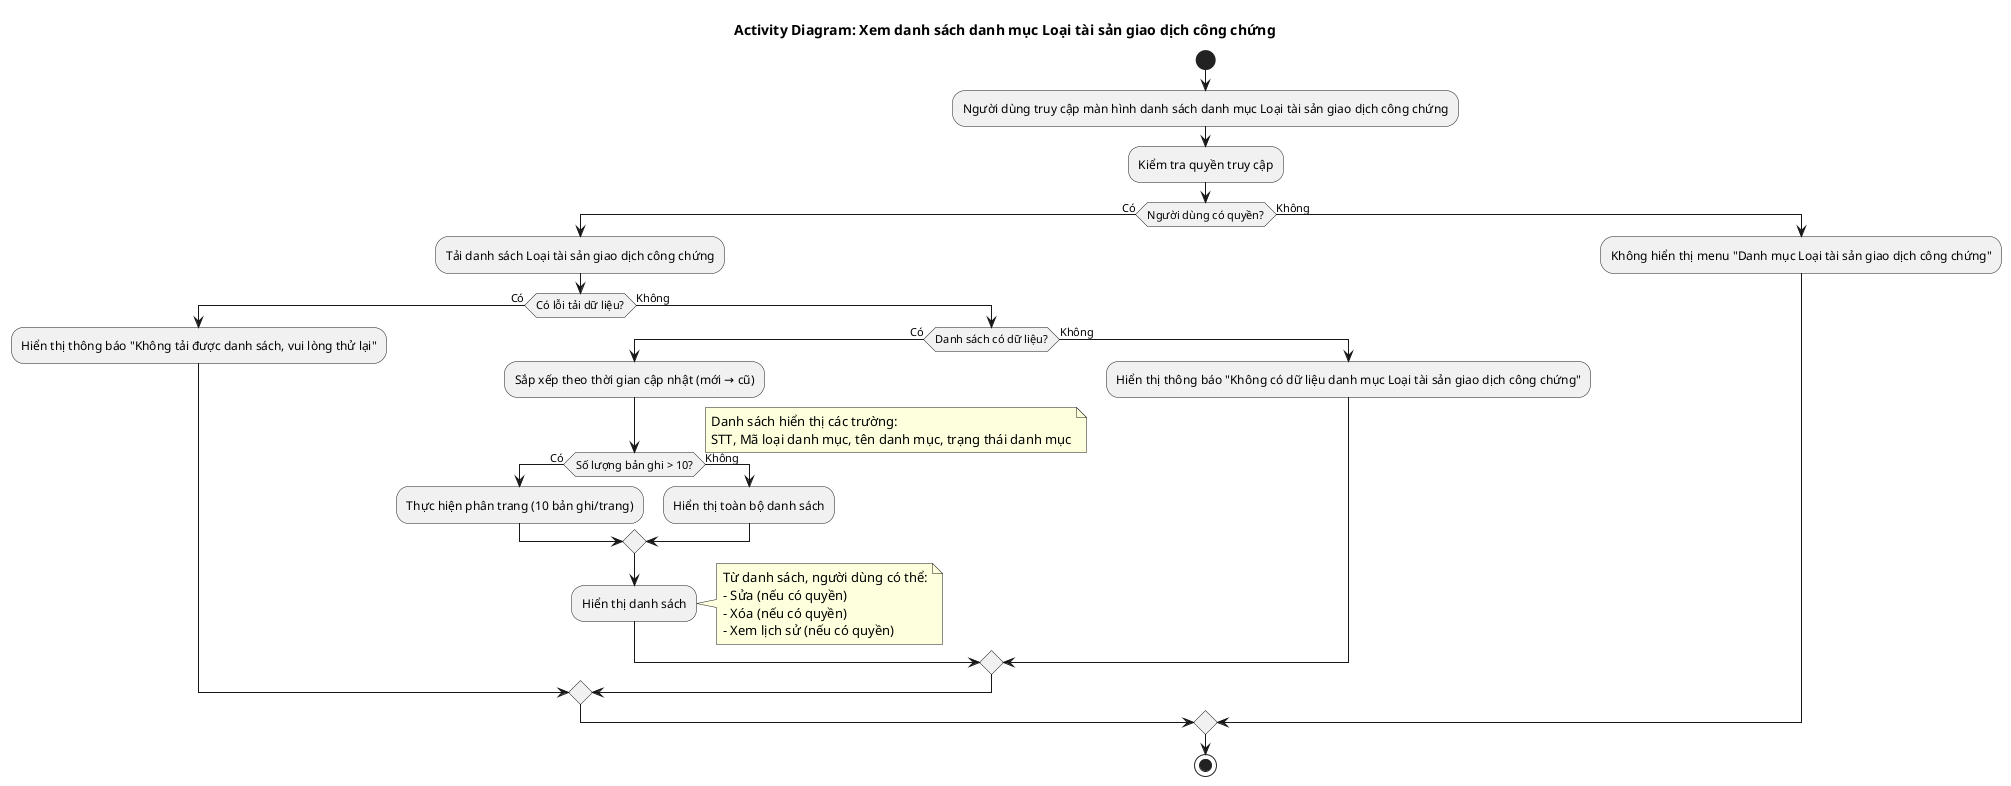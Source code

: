 @startuml DM_Loaitaisan_List
!pragma layout smetana
title Activity Diagram: Xem danh sách danh mục Loại tài sản giao dịch công chứng

start

:Người dùng truy cập màn hình danh sách danh mục Loại tài sản giao dịch công chứng;
:Kiểm tra quyền truy cập;
if (Người dùng có quyền?) then (Có)
  :Tải danh sách Loại tài sản giao dịch công chứng;
  if (Có lỗi tải dữ liệu?) then (Có)
    :Hiển thị thông báo "Không tải được danh sách, vui lòng thử lại";
  else (Không)
    if (Danh sách có dữ liệu?) then (Có)
      :Sắp xếp theo thời gian cập nhật (mới → cũ);
      if (Số lượng bản ghi > 10?) then (Có)
        :Thực hiện phân trang (10 bản ghi/trang);
      else (Không)
        :Hiển thị toàn bộ danh sách;
      endif
      note right
        Danh sách hiển thị các trường:
        STT, Mã loại danh mục, tên danh mục, trạng thái danh mục
      end note
      :Hiển thị danh sách;
      note right
        Từ danh sách, người dùng có thể:
        - Sửa (nếu có quyền)
        - Xóa (nếu có quyền)
        - Xem lịch sử (nếu có quyền)
      end note
    else (Không)
      :Hiển thị thông báo "Không có dữ liệu danh mục Loại tài sản giao dịch công chứng";
    endif
  endif
else (Không)
  :Không hiển thị menu "Danh mục Loại tài sản giao dịch công chứng";
endif

stop
@enduml
